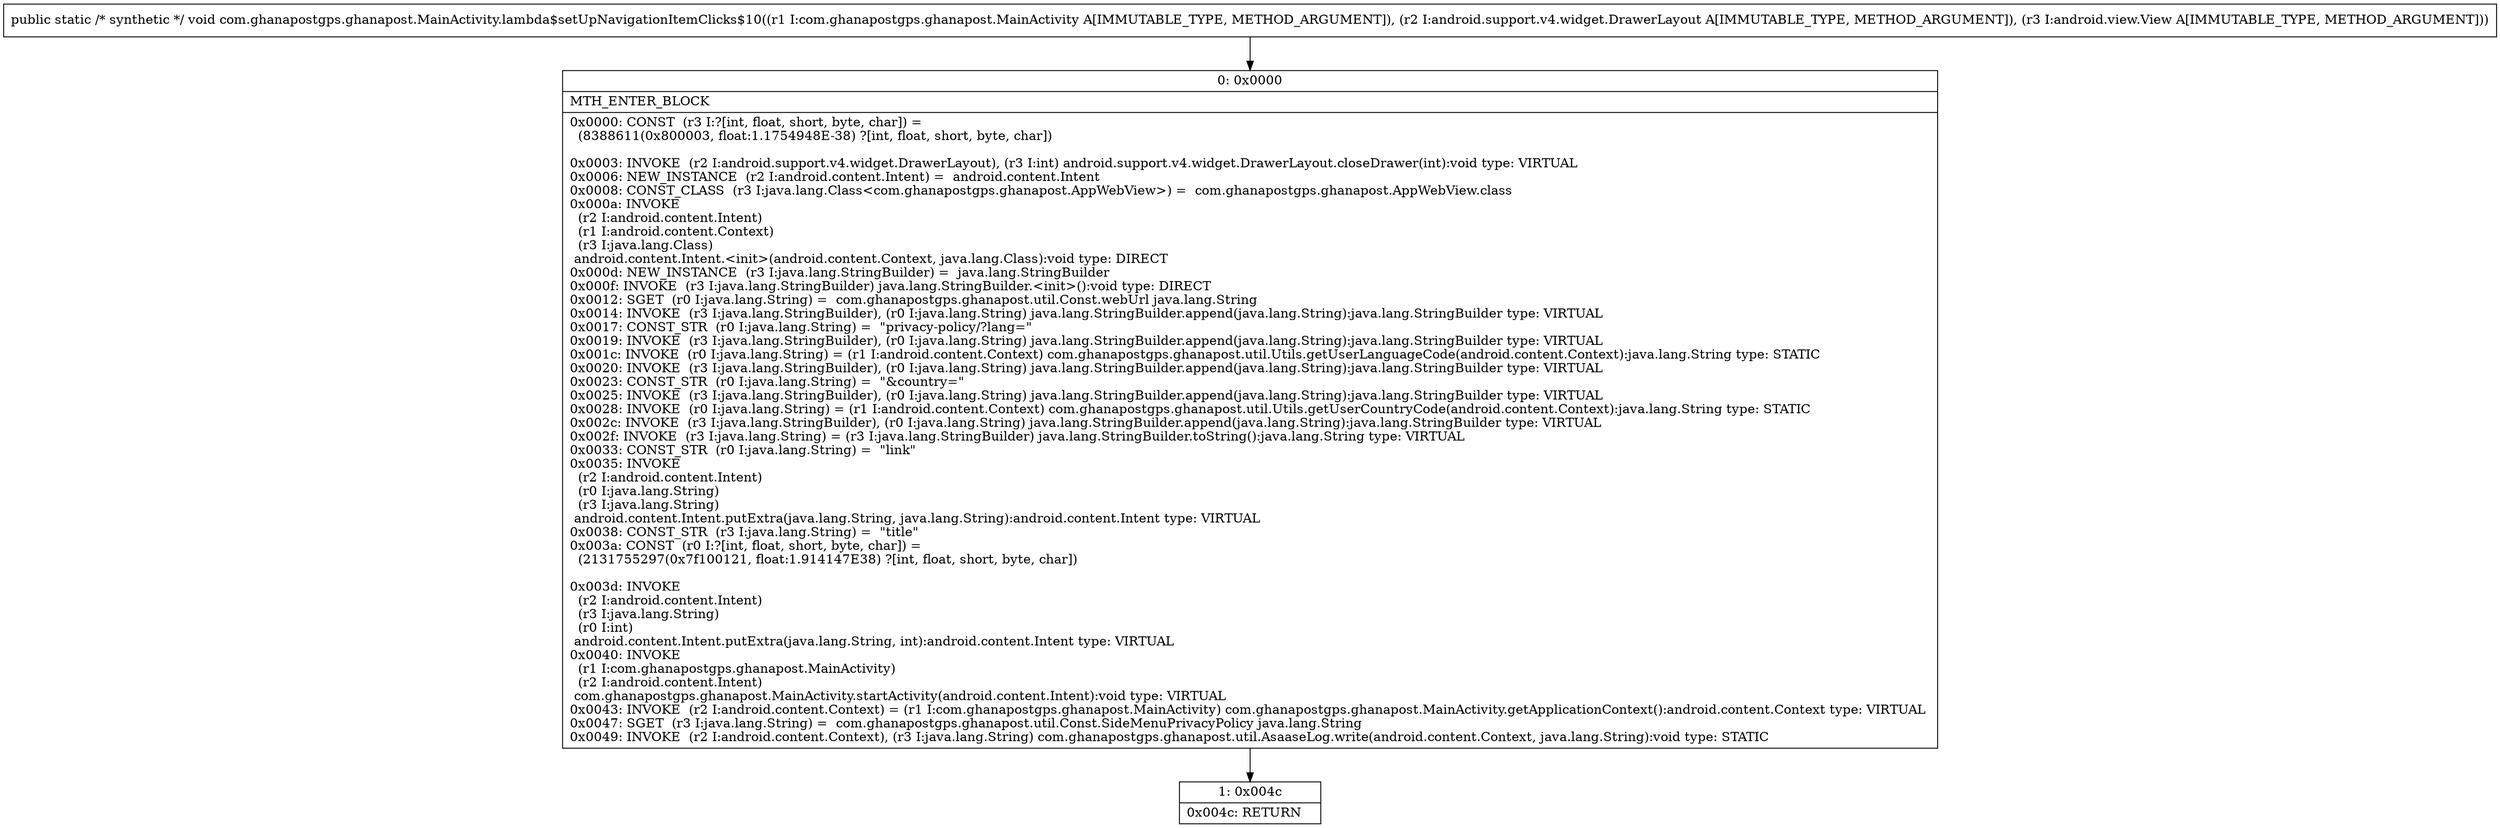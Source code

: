 digraph "CFG forcom.ghanapostgps.ghanapost.MainActivity.lambda$setUpNavigationItemClicks$10(Lcom\/ghanapostgps\/ghanapost\/MainActivity;Landroid\/support\/v4\/widget\/DrawerLayout;Landroid\/view\/View;)V" {
Node_0 [shape=record,label="{0\:\ 0x0000|MTH_ENTER_BLOCK\l|0x0000: CONST  (r3 I:?[int, float, short, byte, char]) = \l  (8388611(0x800003, float:1.1754948E\-38) ?[int, float, short, byte, char])\l \l0x0003: INVOKE  (r2 I:android.support.v4.widget.DrawerLayout), (r3 I:int) android.support.v4.widget.DrawerLayout.closeDrawer(int):void type: VIRTUAL \l0x0006: NEW_INSTANCE  (r2 I:android.content.Intent) =  android.content.Intent \l0x0008: CONST_CLASS  (r3 I:java.lang.Class\<com.ghanapostgps.ghanapost.AppWebView\>) =  com.ghanapostgps.ghanapost.AppWebView.class \l0x000a: INVOKE  \l  (r2 I:android.content.Intent)\l  (r1 I:android.content.Context)\l  (r3 I:java.lang.Class)\l android.content.Intent.\<init\>(android.content.Context, java.lang.Class):void type: DIRECT \l0x000d: NEW_INSTANCE  (r3 I:java.lang.StringBuilder) =  java.lang.StringBuilder \l0x000f: INVOKE  (r3 I:java.lang.StringBuilder) java.lang.StringBuilder.\<init\>():void type: DIRECT \l0x0012: SGET  (r0 I:java.lang.String) =  com.ghanapostgps.ghanapost.util.Const.webUrl java.lang.String \l0x0014: INVOKE  (r3 I:java.lang.StringBuilder), (r0 I:java.lang.String) java.lang.StringBuilder.append(java.lang.String):java.lang.StringBuilder type: VIRTUAL \l0x0017: CONST_STR  (r0 I:java.lang.String) =  \"privacy\-policy\/?lang=\" \l0x0019: INVOKE  (r3 I:java.lang.StringBuilder), (r0 I:java.lang.String) java.lang.StringBuilder.append(java.lang.String):java.lang.StringBuilder type: VIRTUAL \l0x001c: INVOKE  (r0 I:java.lang.String) = (r1 I:android.content.Context) com.ghanapostgps.ghanapost.util.Utils.getUserLanguageCode(android.content.Context):java.lang.String type: STATIC \l0x0020: INVOKE  (r3 I:java.lang.StringBuilder), (r0 I:java.lang.String) java.lang.StringBuilder.append(java.lang.String):java.lang.StringBuilder type: VIRTUAL \l0x0023: CONST_STR  (r0 I:java.lang.String) =  \"&country=\" \l0x0025: INVOKE  (r3 I:java.lang.StringBuilder), (r0 I:java.lang.String) java.lang.StringBuilder.append(java.lang.String):java.lang.StringBuilder type: VIRTUAL \l0x0028: INVOKE  (r0 I:java.lang.String) = (r1 I:android.content.Context) com.ghanapostgps.ghanapost.util.Utils.getUserCountryCode(android.content.Context):java.lang.String type: STATIC \l0x002c: INVOKE  (r3 I:java.lang.StringBuilder), (r0 I:java.lang.String) java.lang.StringBuilder.append(java.lang.String):java.lang.StringBuilder type: VIRTUAL \l0x002f: INVOKE  (r3 I:java.lang.String) = (r3 I:java.lang.StringBuilder) java.lang.StringBuilder.toString():java.lang.String type: VIRTUAL \l0x0033: CONST_STR  (r0 I:java.lang.String) =  \"link\" \l0x0035: INVOKE  \l  (r2 I:android.content.Intent)\l  (r0 I:java.lang.String)\l  (r3 I:java.lang.String)\l android.content.Intent.putExtra(java.lang.String, java.lang.String):android.content.Intent type: VIRTUAL \l0x0038: CONST_STR  (r3 I:java.lang.String) =  \"title\" \l0x003a: CONST  (r0 I:?[int, float, short, byte, char]) = \l  (2131755297(0x7f100121, float:1.914147E38) ?[int, float, short, byte, char])\l \l0x003d: INVOKE  \l  (r2 I:android.content.Intent)\l  (r3 I:java.lang.String)\l  (r0 I:int)\l android.content.Intent.putExtra(java.lang.String, int):android.content.Intent type: VIRTUAL \l0x0040: INVOKE  \l  (r1 I:com.ghanapostgps.ghanapost.MainActivity)\l  (r2 I:android.content.Intent)\l com.ghanapostgps.ghanapost.MainActivity.startActivity(android.content.Intent):void type: VIRTUAL \l0x0043: INVOKE  (r2 I:android.content.Context) = (r1 I:com.ghanapostgps.ghanapost.MainActivity) com.ghanapostgps.ghanapost.MainActivity.getApplicationContext():android.content.Context type: VIRTUAL \l0x0047: SGET  (r3 I:java.lang.String) =  com.ghanapostgps.ghanapost.util.Const.SideMenuPrivacyPolicy java.lang.String \l0x0049: INVOKE  (r2 I:android.content.Context), (r3 I:java.lang.String) com.ghanapostgps.ghanapost.util.AsaaseLog.write(android.content.Context, java.lang.String):void type: STATIC \l}"];
Node_1 [shape=record,label="{1\:\ 0x004c|0x004c: RETURN   \l}"];
MethodNode[shape=record,label="{public static \/* synthetic *\/ void com.ghanapostgps.ghanapost.MainActivity.lambda$setUpNavigationItemClicks$10((r1 I:com.ghanapostgps.ghanapost.MainActivity A[IMMUTABLE_TYPE, METHOD_ARGUMENT]), (r2 I:android.support.v4.widget.DrawerLayout A[IMMUTABLE_TYPE, METHOD_ARGUMENT]), (r3 I:android.view.View A[IMMUTABLE_TYPE, METHOD_ARGUMENT])) }"];
MethodNode -> Node_0;
Node_0 -> Node_1;
}

